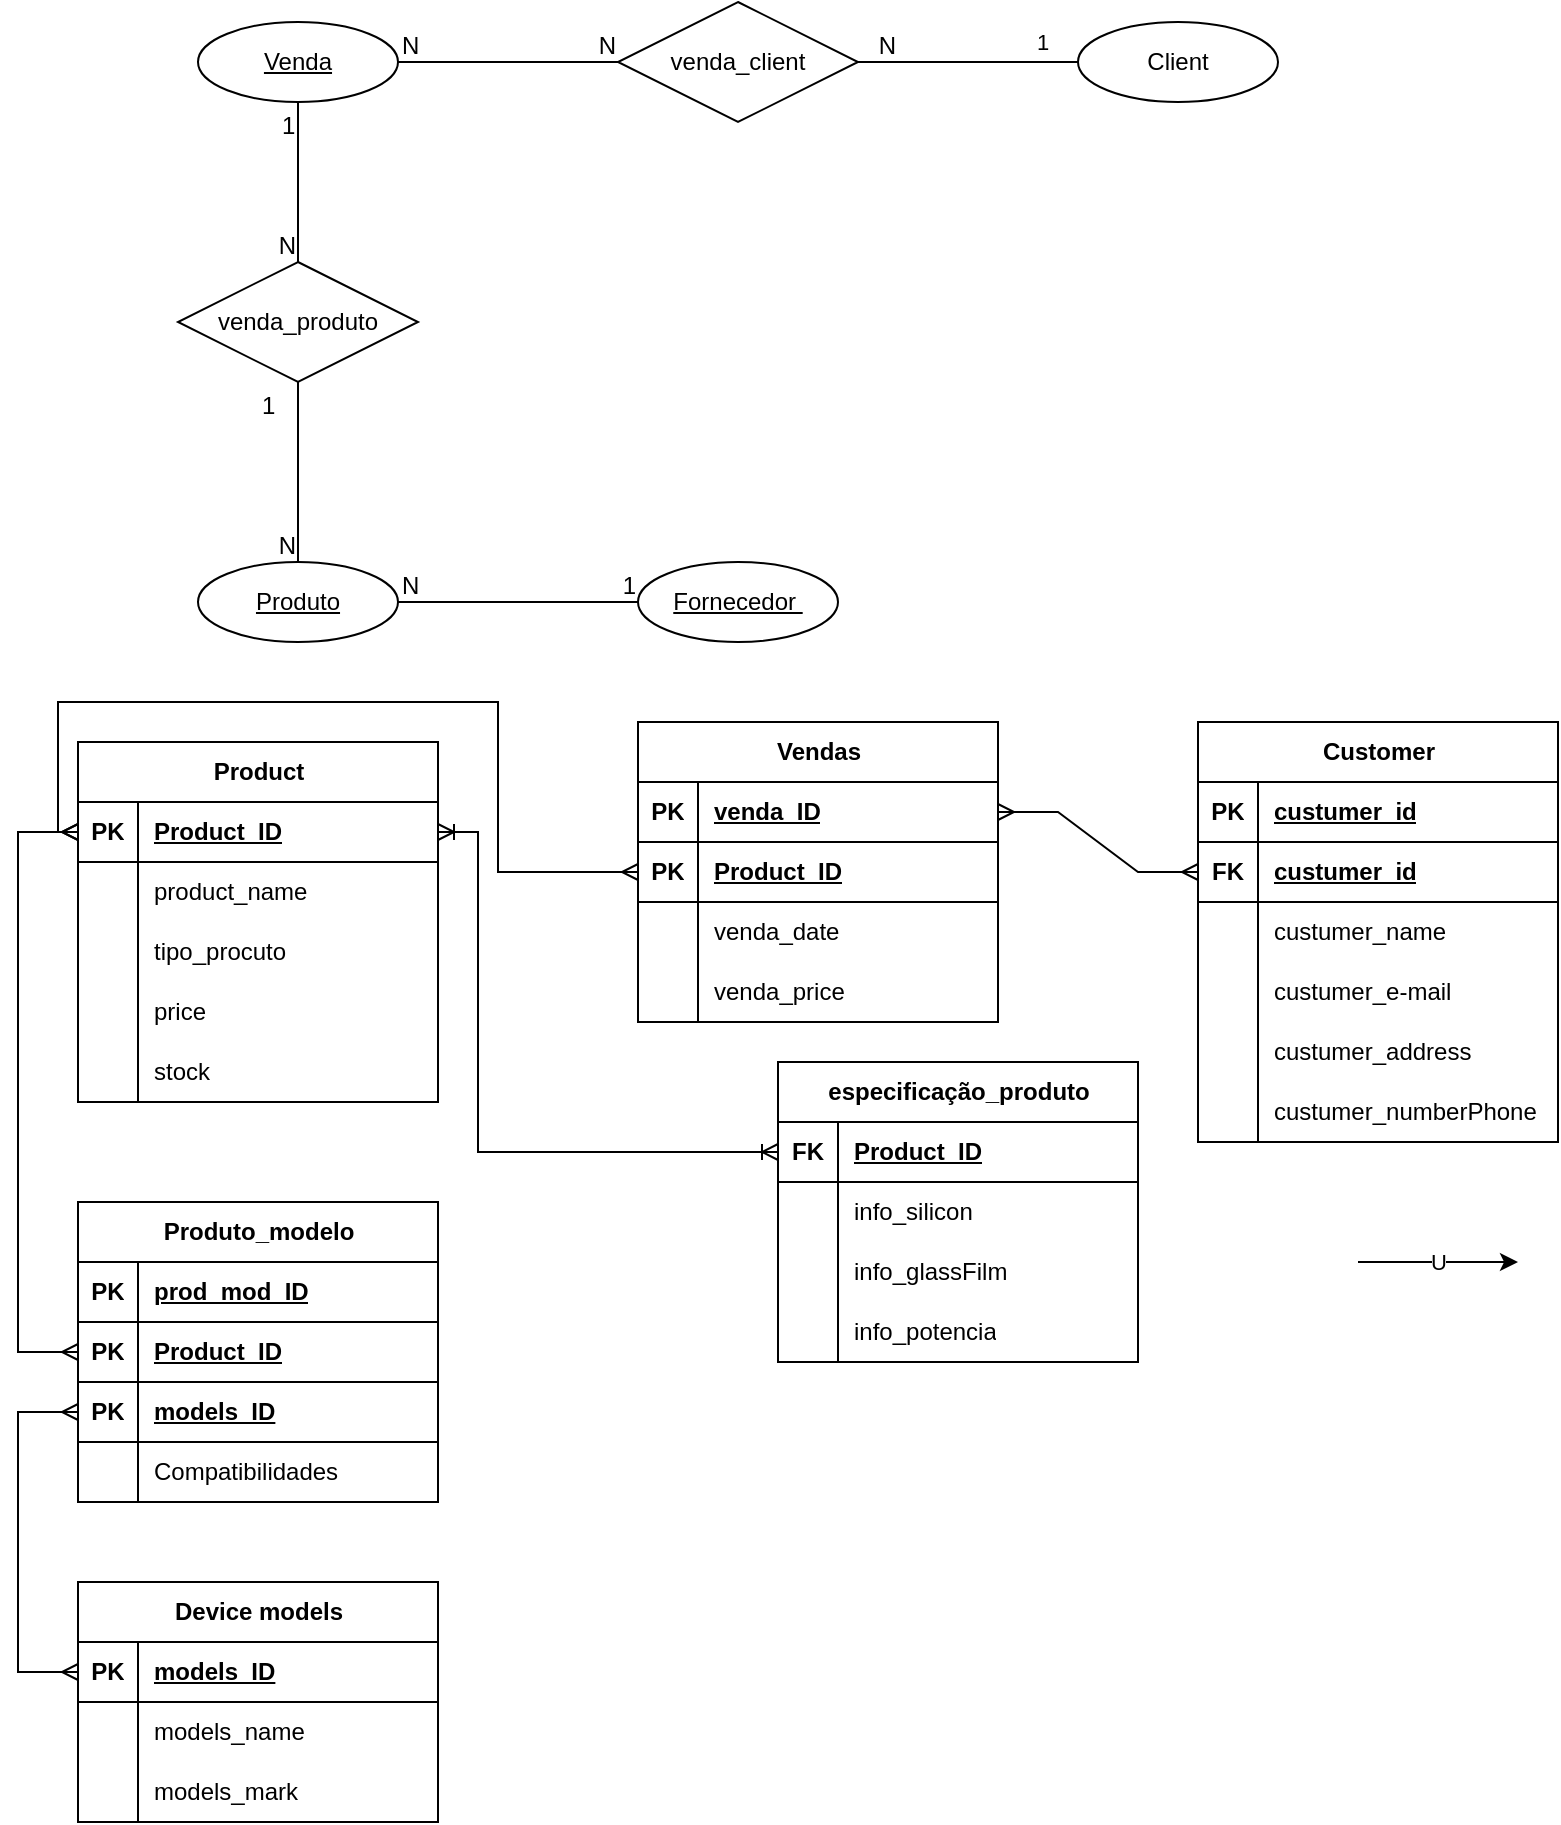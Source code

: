 <mxfile version="24.7.17">
  <diagram name="Página-1" id="78fLcFGIQSKFloARsO9x">
    <mxGraphModel dx="1518" dy="614" grid="1" gridSize="10" guides="1" tooltips="1" connect="1" arrows="1" fold="1" page="1" pageScale="1" pageWidth="827" pageHeight="1169" math="0" shadow="0">
      <root>
        <mxCell id="0" />
        <mxCell id="1" parent="0" />
        <mxCell id="9ienidLR3AUaO64FZCfh-197" value="Produto_modelo" style="shape=table;startSize=30;container=1;collapsible=1;childLayout=tableLayout;fixedRows=1;rowLines=0;fontStyle=1;align=center;resizeLast=1;html=1;" vertex="1" parent="1">
          <mxGeometry x="50" y="650" width="180" height="150" as="geometry" />
        </mxCell>
        <mxCell id="9ienidLR3AUaO64FZCfh-215" value="" style="shape=tableRow;horizontal=0;startSize=0;swimlaneHead=0;swimlaneBody=0;fillColor=none;collapsible=0;dropTarget=0;points=[[0,0.5],[1,0.5]];portConstraint=eastwest;top=0;left=0;right=0;bottom=1;" vertex="1" parent="9ienidLR3AUaO64FZCfh-197">
          <mxGeometry y="30" width="180" height="30" as="geometry" />
        </mxCell>
        <mxCell id="9ienidLR3AUaO64FZCfh-216" value="PK" style="shape=partialRectangle;connectable=0;fillColor=none;top=0;left=0;bottom=0;right=0;fontStyle=1;overflow=hidden;whiteSpace=wrap;html=1;" vertex="1" parent="9ienidLR3AUaO64FZCfh-215">
          <mxGeometry width="30" height="30" as="geometry">
            <mxRectangle width="30" height="30" as="alternateBounds" />
          </mxGeometry>
        </mxCell>
        <mxCell id="9ienidLR3AUaO64FZCfh-217" value="prod_mod_ID" style="shape=partialRectangle;connectable=0;fillColor=none;top=0;left=0;bottom=0;right=0;align=left;spacingLeft=6;fontStyle=5;overflow=hidden;whiteSpace=wrap;html=1;" vertex="1" parent="9ienidLR3AUaO64FZCfh-215">
          <mxGeometry x="30" width="150" height="30" as="geometry">
            <mxRectangle width="150" height="30" as="alternateBounds" />
          </mxGeometry>
        </mxCell>
        <mxCell id="9ienidLR3AUaO64FZCfh-210" value="" style="shape=tableRow;horizontal=0;startSize=0;swimlaneHead=0;swimlaneBody=0;fillColor=none;collapsible=0;dropTarget=0;points=[[0,0.5],[1,0.5]];portConstraint=eastwest;top=0;left=0;right=0;bottom=1;" vertex="1" parent="9ienidLR3AUaO64FZCfh-197">
          <mxGeometry y="60" width="180" height="30" as="geometry" />
        </mxCell>
        <mxCell id="9ienidLR3AUaO64FZCfh-211" value="PK" style="shape=partialRectangle;connectable=0;fillColor=none;top=0;left=0;bottom=0;right=0;fontStyle=1;overflow=hidden;whiteSpace=wrap;html=1;" vertex="1" parent="9ienidLR3AUaO64FZCfh-210">
          <mxGeometry width="30" height="30" as="geometry">
            <mxRectangle width="30" height="30" as="alternateBounds" />
          </mxGeometry>
        </mxCell>
        <mxCell id="9ienidLR3AUaO64FZCfh-212" value="Product_ID" style="shape=partialRectangle;connectable=0;fillColor=none;top=0;left=0;bottom=0;right=0;align=left;spacingLeft=6;fontStyle=5;overflow=hidden;whiteSpace=wrap;html=1;" vertex="1" parent="9ienidLR3AUaO64FZCfh-210">
          <mxGeometry x="30" width="150" height="30" as="geometry">
            <mxRectangle width="150" height="30" as="alternateBounds" />
          </mxGeometry>
        </mxCell>
        <mxCell id="9ienidLR3AUaO64FZCfh-198" value="" style="shape=tableRow;horizontal=0;startSize=0;swimlaneHead=0;swimlaneBody=0;fillColor=none;collapsible=0;dropTarget=0;points=[[0,0.5],[1,0.5]];portConstraint=eastwest;top=0;left=0;right=0;bottom=1;" vertex="1" parent="9ienidLR3AUaO64FZCfh-197">
          <mxGeometry y="90" width="180" height="30" as="geometry" />
        </mxCell>
        <mxCell id="9ienidLR3AUaO64FZCfh-199" value="PK" style="shape=partialRectangle;connectable=0;fillColor=none;top=0;left=0;bottom=0;right=0;fontStyle=1;overflow=hidden;whiteSpace=wrap;html=1;" vertex="1" parent="9ienidLR3AUaO64FZCfh-198">
          <mxGeometry width="30" height="30" as="geometry">
            <mxRectangle width="30" height="30" as="alternateBounds" />
          </mxGeometry>
        </mxCell>
        <mxCell id="9ienidLR3AUaO64FZCfh-200" value="models_ID" style="shape=partialRectangle;connectable=0;fillColor=none;top=0;left=0;bottom=0;right=0;align=left;spacingLeft=6;fontStyle=5;overflow=hidden;whiteSpace=wrap;html=1;" vertex="1" parent="9ienidLR3AUaO64FZCfh-198">
          <mxGeometry x="30" width="150" height="30" as="geometry">
            <mxRectangle width="150" height="30" as="alternateBounds" />
          </mxGeometry>
        </mxCell>
        <mxCell id="9ienidLR3AUaO64FZCfh-201" value="" style="shape=tableRow;horizontal=0;startSize=0;swimlaneHead=0;swimlaneBody=0;fillColor=none;collapsible=0;dropTarget=0;points=[[0,0.5],[1,0.5]];portConstraint=eastwest;top=0;left=0;right=0;bottom=0;" vertex="1" parent="9ienidLR3AUaO64FZCfh-197">
          <mxGeometry y="120" width="180" height="30" as="geometry" />
        </mxCell>
        <mxCell id="9ienidLR3AUaO64FZCfh-202" value="" style="shape=partialRectangle;connectable=0;fillColor=none;top=0;left=0;bottom=0;right=0;editable=1;overflow=hidden;whiteSpace=wrap;html=1;" vertex="1" parent="9ienidLR3AUaO64FZCfh-201">
          <mxGeometry width="30" height="30" as="geometry">
            <mxRectangle width="30" height="30" as="alternateBounds" />
          </mxGeometry>
        </mxCell>
        <mxCell id="9ienidLR3AUaO64FZCfh-203" value="Compatibilidades&amp;nbsp;" style="shape=partialRectangle;connectable=0;fillColor=none;top=0;left=0;bottom=0;right=0;align=left;spacingLeft=6;overflow=hidden;whiteSpace=wrap;html=1;" vertex="1" parent="9ienidLR3AUaO64FZCfh-201">
          <mxGeometry x="30" width="150" height="30" as="geometry">
            <mxRectangle width="150" height="30" as="alternateBounds" />
          </mxGeometry>
        </mxCell>
        <mxCell id="9ienidLR3AUaO64FZCfh-1" value="Client" style="ellipse;whiteSpace=wrap;html=1;align=center;" vertex="1" parent="1">
          <mxGeometry x="550" y="60" width="100" height="40" as="geometry" />
        </mxCell>
        <mxCell id="9ienidLR3AUaO64FZCfh-2" value="Venda" style="ellipse;whiteSpace=wrap;html=1;align=center;fontStyle=4;" vertex="1" parent="1">
          <mxGeometry x="110" y="60" width="100" height="40" as="geometry" />
        </mxCell>
        <mxCell id="9ienidLR3AUaO64FZCfh-3" value="venda_client" style="shape=rhombus;perimeter=rhombusPerimeter;whiteSpace=wrap;html=1;align=center;" vertex="1" parent="1">
          <mxGeometry x="320" y="50" width="120" height="60" as="geometry" />
        </mxCell>
        <mxCell id="9ienidLR3AUaO64FZCfh-5" value="Produto" style="ellipse;whiteSpace=wrap;html=1;align=center;fontStyle=4;" vertex="1" parent="1">
          <mxGeometry x="110" y="330" width="100" height="40" as="geometry" />
        </mxCell>
        <mxCell id="9ienidLR3AUaO64FZCfh-6" value="venda_produto" style="shape=rhombus;perimeter=rhombusPerimeter;whiteSpace=wrap;html=1;align=center;" vertex="1" parent="1">
          <mxGeometry x="100" y="180" width="120" height="60" as="geometry" />
        </mxCell>
        <mxCell id="9ienidLR3AUaO64FZCfh-7" value="Fornecedor&amp;nbsp;" style="ellipse;whiteSpace=wrap;html=1;align=center;fontStyle=4;" vertex="1" parent="1">
          <mxGeometry x="330" y="330" width="100" height="40" as="geometry" />
        </mxCell>
        <mxCell id="9ienidLR3AUaO64FZCfh-17" value="1" style="endArrow=none;html=1;rounded=0;exitX=0;exitY=0.5;exitDx=0;exitDy=0;entryX=1;entryY=0.5;entryDx=0;entryDy=0;" edge="1" parent="1" source="9ienidLR3AUaO64FZCfh-1" target="9ienidLR3AUaO64FZCfh-3">
          <mxGeometry x="-0.667" y="-10" relative="1" as="geometry">
            <mxPoint x="390" y="130" as="sourcePoint" />
            <mxPoint x="550" y="130" as="targetPoint" />
            <Array as="points" />
            <mxPoint as="offset" />
          </mxGeometry>
        </mxCell>
        <mxCell id="9ienidLR3AUaO64FZCfh-18" value="N" style="resizable=0;html=1;whiteSpace=wrap;align=right;verticalAlign=bottom;" connectable="0" vertex="1" parent="9ienidLR3AUaO64FZCfh-17">
          <mxGeometry x="1" relative="1" as="geometry">
            <mxPoint x="20" as="offset" />
          </mxGeometry>
        </mxCell>
        <mxCell id="9ienidLR3AUaO64FZCfh-20" value="" style="endArrow=none;html=1;rounded=0;exitX=1;exitY=0.5;exitDx=0;exitDy=0;entryX=0;entryY=0.5;entryDx=0;entryDy=0;" edge="1" parent="1" source="9ienidLR3AUaO64FZCfh-2" target="9ienidLR3AUaO64FZCfh-3">
          <mxGeometry relative="1" as="geometry">
            <mxPoint x="210" y="140" as="sourcePoint" />
            <mxPoint x="370" y="140" as="targetPoint" />
          </mxGeometry>
        </mxCell>
        <mxCell id="9ienidLR3AUaO64FZCfh-21" value="N" style="resizable=0;html=1;whiteSpace=wrap;align=left;verticalAlign=bottom;" connectable="0" vertex="1" parent="9ienidLR3AUaO64FZCfh-20">
          <mxGeometry x="-1" relative="1" as="geometry" />
        </mxCell>
        <mxCell id="9ienidLR3AUaO64FZCfh-22" value="N" style="resizable=0;html=1;whiteSpace=wrap;align=right;verticalAlign=bottom;" connectable="0" vertex="1" parent="9ienidLR3AUaO64FZCfh-20">
          <mxGeometry x="1" relative="1" as="geometry" />
        </mxCell>
        <mxCell id="9ienidLR3AUaO64FZCfh-26" value="" style="endArrow=none;html=1;rounded=0;exitX=0.5;exitY=1;exitDx=0;exitDy=0;entryX=0.5;entryY=0;entryDx=0;entryDy=0;" edge="1" parent="1" source="9ienidLR3AUaO64FZCfh-2" target="9ienidLR3AUaO64FZCfh-6">
          <mxGeometry relative="1" as="geometry">
            <mxPoint x="250" y="220" as="sourcePoint" />
            <mxPoint x="410" y="220" as="targetPoint" />
          </mxGeometry>
        </mxCell>
        <mxCell id="9ienidLR3AUaO64FZCfh-27" value="1" style="resizable=0;html=1;whiteSpace=wrap;align=left;verticalAlign=bottom;" connectable="0" vertex="1" parent="9ienidLR3AUaO64FZCfh-26">
          <mxGeometry x="-1" relative="1" as="geometry">
            <mxPoint x="-10" y="20" as="offset" />
          </mxGeometry>
        </mxCell>
        <mxCell id="9ienidLR3AUaO64FZCfh-28" value="N" style="resizable=0;html=1;whiteSpace=wrap;align=right;verticalAlign=bottom;" connectable="0" vertex="1" parent="9ienidLR3AUaO64FZCfh-26">
          <mxGeometry x="1" relative="1" as="geometry" />
        </mxCell>
        <mxCell id="9ienidLR3AUaO64FZCfh-29" value="" style="endArrow=none;html=1;rounded=0;exitX=0.5;exitY=1;exitDx=0;exitDy=0;entryX=0.5;entryY=0;entryDx=0;entryDy=0;" edge="1" parent="1" source="9ienidLR3AUaO64FZCfh-6" target="9ienidLR3AUaO64FZCfh-5">
          <mxGeometry relative="1" as="geometry">
            <mxPoint x="250" y="220" as="sourcePoint" />
            <mxPoint x="410" y="220" as="targetPoint" />
          </mxGeometry>
        </mxCell>
        <mxCell id="9ienidLR3AUaO64FZCfh-30" value="1" style="resizable=0;html=1;whiteSpace=wrap;align=left;verticalAlign=bottom;" connectable="0" vertex="1" parent="9ienidLR3AUaO64FZCfh-29">
          <mxGeometry x="-1" relative="1" as="geometry">
            <mxPoint x="-20" y="20" as="offset" />
          </mxGeometry>
        </mxCell>
        <mxCell id="9ienidLR3AUaO64FZCfh-31" value="N" style="resizable=0;html=1;whiteSpace=wrap;align=right;verticalAlign=bottom;" connectable="0" vertex="1" parent="9ienidLR3AUaO64FZCfh-29">
          <mxGeometry x="1" relative="1" as="geometry" />
        </mxCell>
        <mxCell id="9ienidLR3AUaO64FZCfh-32" value="" style="endArrow=none;html=1;rounded=0;exitX=1;exitY=0.5;exitDx=0;exitDy=0;" edge="1" parent="1" source="9ienidLR3AUaO64FZCfh-5" target="9ienidLR3AUaO64FZCfh-7">
          <mxGeometry relative="1" as="geometry">
            <mxPoint x="430" y="250" as="sourcePoint" />
            <mxPoint x="590" y="250" as="targetPoint" />
          </mxGeometry>
        </mxCell>
        <mxCell id="9ienidLR3AUaO64FZCfh-33" value="N" style="resizable=0;html=1;whiteSpace=wrap;align=left;verticalAlign=bottom;" connectable="0" vertex="1" parent="9ienidLR3AUaO64FZCfh-32">
          <mxGeometry x="-1" relative="1" as="geometry" />
        </mxCell>
        <mxCell id="9ienidLR3AUaO64FZCfh-34" value="1" style="resizable=0;html=1;whiteSpace=wrap;align=right;verticalAlign=bottom;" connectable="0" vertex="1" parent="9ienidLR3AUaO64FZCfh-32">
          <mxGeometry x="1" relative="1" as="geometry" />
        </mxCell>
        <mxCell id="9ienidLR3AUaO64FZCfh-35" value="Customer" style="shape=table;startSize=30;container=1;collapsible=1;childLayout=tableLayout;fixedRows=1;rowLines=0;fontStyle=1;align=center;resizeLast=1;html=1;" vertex="1" parent="1">
          <mxGeometry x="610" y="410" width="180" height="210" as="geometry" />
        </mxCell>
        <mxCell id="9ienidLR3AUaO64FZCfh-105" value="" style="shape=tableRow;horizontal=0;startSize=0;swimlaneHead=0;swimlaneBody=0;fillColor=none;collapsible=0;dropTarget=0;points=[[0,0.5],[1,0.5]];portConstraint=eastwest;top=0;left=0;right=0;bottom=1;" vertex="1" parent="9ienidLR3AUaO64FZCfh-35">
          <mxGeometry y="30" width="180" height="30" as="geometry" />
        </mxCell>
        <mxCell id="9ienidLR3AUaO64FZCfh-106" value="PK" style="shape=partialRectangle;connectable=0;fillColor=none;top=0;left=0;bottom=0;right=0;fontStyle=1;overflow=hidden;whiteSpace=wrap;html=1;" vertex="1" parent="9ienidLR3AUaO64FZCfh-105">
          <mxGeometry width="30" height="30" as="geometry">
            <mxRectangle width="30" height="30" as="alternateBounds" />
          </mxGeometry>
        </mxCell>
        <mxCell id="9ienidLR3AUaO64FZCfh-107" value="custumer_id" style="shape=partialRectangle;connectable=0;fillColor=none;top=0;left=0;bottom=0;right=0;align=left;spacingLeft=6;fontStyle=5;overflow=hidden;whiteSpace=wrap;html=1;" vertex="1" parent="9ienidLR3AUaO64FZCfh-105">
          <mxGeometry x="30" width="150" height="30" as="geometry">
            <mxRectangle width="150" height="30" as="alternateBounds" />
          </mxGeometry>
        </mxCell>
        <mxCell id="9ienidLR3AUaO64FZCfh-36" value="" style="shape=tableRow;horizontal=0;startSize=0;swimlaneHead=0;swimlaneBody=0;fillColor=none;collapsible=0;dropTarget=0;points=[[0,0.5],[1,0.5]];portConstraint=eastwest;top=0;left=0;right=0;bottom=1;" vertex="1" parent="9ienidLR3AUaO64FZCfh-35">
          <mxGeometry y="60" width="180" height="30" as="geometry" />
        </mxCell>
        <mxCell id="9ienidLR3AUaO64FZCfh-37" value="FK" style="shape=partialRectangle;connectable=0;fillColor=none;top=0;left=0;bottom=0;right=0;fontStyle=1;overflow=hidden;whiteSpace=wrap;html=1;" vertex="1" parent="9ienidLR3AUaO64FZCfh-36">
          <mxGeometry width="30" height="30" as="geometry">
            <mxRectangle width="30" height="30" as="alternateBounds" />
          </mxGeometry>
        </mxCell>
        <mxCell id="9ienidLR3AUaO64FZCfh-38" value="custumer_id" style="shape=partialRectangle;connectable=0;fillColor=none;top=0;left=0;bottom=0;right=0;align=left;spacingLeft=6;fontStyle=5;overflow=hidden;whiteSpace=wrap;html=1;" vertex="1" parent="9ienidLR3AUaO64FZCfh-36">
          <mxGeometry x="30" width="150" height="30" as="geometry">
            <mxRectangle width="150" height="30" as="alternateBounds" />
          </mxGeometry>
        </mxCell>
        <mxCell id="9ienidLR3AUaO64FZCfh-39" value="" style="shape=tableRow;horizontal=0;startSize=0;swimlaneHead=0;swimlaneBody=0;fillColor=none;collapsible=0;dropTarget=0;points=[[0,0.5],[1,0.5]];portConstraint=eastwest;top=0;left=0;right=0;bottom=0;" vertex="1" parent="9ienidLR3AUaO64FZCfh-35">
          <mxGeometry y="90" width="180" height="30" as="geometry" />
        </mxCell>
        <mxCell id="9ienidLR3AUaO64FZCfh-40" value="" style="shape=partialRectangle;connectable=0;fillColor=none;top=0;left=0;bottom=0;right=0;editable=1;overflow=hidden;whiteSpace=wrap;html=1;" vertex="1" parent="9ienidLR3AUaO64FZCfh-39">
          <mxGeometry width="30" height="30" as="geometry">
            <mxRectangle width="30" height="30" as="alternateBounds" />
          </mxGeometry>
        </mxCell>
        <mxCell id="9ienidLR3AUaO64FZCfh-41" value="custumer_name" style="shape=partialRectangle;connectable=0;fillColor=none;top=0;left=0;bottom=0;right=0;align=left;spacingLeft=6;overflow=hidden;whiteSpace=wrap;html=1;" vertex="1" parent="9ienidLR3AUaO64FZCfh-39">
          <mxGeometry x="30" width="150" height="30" as="geometry">
            <mxRectangle width="150" height="30" as="alternateBounds" />
          </mxGeometry>
        </mxCell>
        <mxCell id="9ienidLR3AUaO64FZCfh-42" value="" style="shape=tableRow;horizontal=0;startSize=0;swimlaneHead=0;swimlaneBody=0;fillColor=none;collapsible=0;dropTarget=0;points=[[0,0.5],[1,0.5]];portConstraint=eastwest;top=0;left=0;right=0;bottom=0;" vertex="1" parent="9ienidLR3AUaO64FZCfh-35">
          <mxGeometry y="120" width="180" height="30" as="geometry" />
        </mxCell>
        <mxCell id="9ienidLR3AUaO64FZCfh-43" value="" style="shape=partialRectangle;connectable=0;fillColor=none;top=0;left=0;bottom=0;right=0;editable=1;overflow=hidden;whiteSpace=wrap;html=1;" vertex="1" parent="9ienidLR3AUaO64FZCfh-42">
          <mxGeometry width="30" height="30" as="geometry">
            <mxRectangle width="30" height="30" as="alternateBounds" />
          </mxGeometry>
        </mxCell>
        <mxCell id="9ienidLR3AUaO64FZCfh-44" value="custumer_e-mail" style="shape=partialRectangle;connectable=0;fillColor=none;top=0;left=0;bottom=0;right=0;align=left;spacingLeft=6;overflow=hidden;whiteSpace=wrap;html=1;" vertex="1" parent="9ienidLR3AUaO64FZCfh-42">
          <mxGeometry x="30" width="150" height="30" as="geometry">
            <mxRectangle width="150" height="30" as="alternateBounds" />
          </mxGeometry>
        </mxCell>
        <mxCell id="9ienidLR3AUaO64FZCfh-45" value="" style="shape=tableRow;horizontal=0;startSize=0;swimlaneHead=0;swimlaneBody=0;fillColor=none;collapsible=0;dropTarget=0;points=[[0,0.5],[1,0.5]];portConstraint=eastwest;top=0;left=0;right=0;bottom=0;" vertex="1" parent="9ienidLR3AUaO64FZCfh-35">
          <mxGeometry y="150" width="180" height="30" as="geometry" />
        </mxCell>
        <mxCell id="9ienidLR3AUaO64FZCfh-46" value="" style="shape=partialRectangle;connectable=0;fillColor=none;top=0;left=0;bottom=0;right=0;editable=1;overflow=hidden;whiteSpace=wrap;html=1;" vertex="1" parent="9ienidLR3AUaO64FZCfh-45">
          <mxGeometry width="30" height="30" as="geometry">
            <mxRectangle width="30" height="30" as="alternateBounds" />
          </mxGeometry>
        </mxCell>
        <mxCell id="9ienidLR3AUaO64FZCfh-47" value="custumer_address" style="shape=partialRectangle;connectable=0;fillColor=none;top=0;left=0;bottom=0;right=0;align=left;spacingLeft=6;overflow=hidden;whiteSpace=wrap;html=1;" vertex="1" parent="9ienidLR3AUaO64FZCfh-45">
          <mxGeometry x="30" width="150" height="30" as="geometry">
            <mxRectangle width="150" height="30" as="alternateBounds" />
          </mxGeometry>
        </mxCell>
        <mxCell id="9ienidLR3AUaO64FZCfh-48" value="" style="shape=tableRow;horizontal=0;startSize=0;swimlaneHead=0;swimlaneBody=0;fillColor=none;collapsible=0;dropTarget=0;points=[[0,0.5],[1,0.5]];portConstraint=eastwest;top=0;left=0;right=0;bottom=0;" vertex="1" parent="9ienidLR3AUaO64FZCfh-35">
          <mxGeometry y="180" width="180" height="30" as="geometry" />
        </mxCell>
        <mxCell id="9ienidLR3AUaO64FZCfh-49" value="" style="shape=partialRectangle;connectable=0;fillColor=none;top=0;left=0;bottom=0;right=0;editable=1;overflow=hidden;whiteSpace=wrap;html=1;" vertex="1" parent="9ienidLR3AUaO64FZCfh-48">
          <mxGeometry width="30" height="30" as="geometry">
            <mxRectangle width="30" height="30" as="alternateBounds" />
          </mxGeometry>
        </mxCell>
        <mxCell id="9ienidLR3AUaO64FZCfh-50" value="custumer_numberPhone" style="shape=partialRectangle;connectable=0;fillColor=none;top=0;left=0;bottom=0;right=0;align=left;spacingLeft=6;overflow=hidden;whiteSpace=wrap;html=1;" vertex="1" parent="9ienidLR3AUaO64FZCfh-48">
          <mxGeometry x="30" width="150" height="30" as="geometry">
            <mxRectangle width="150" height="30" as="alternateBounds" />
          </mxGeometry>
        </mxCell>
        <mxCell id="9ienidLR3AUaO64FZCfh-74" value="Vendas" style="shape=table;startSize=30;container=1;collapsible=1;childLayout=tableLayout;fixedRows=1;rowLines=0;fontStyle=1;align=center;resizeLast=1;html=1;" vertex="1" parent="1">
          <mxGeometry x="330" y="410" width="180" height="150" as="geometry" />
        </mxCell>
        <mxCell id="9ienidLR3AUaO64FZCfh-87" value="" style="shape=tableRow;horizontal=0;startSize=0;swimlaneHead=0;swimlaneBody=0;fillColor=none;collapsible=0;dropTarget=0;points=[[0,0.5],[1,0.5]];portConstraint=eastwest;top=0;left=0;right=0;bottom=1;" vertex="1" parent="9ienidLR3AUaO64FZCfh-74">
          <mxGeometry y="30" width="180" height="30" as="geometry" />
        </mxCell>
        <mxCell id="9ienidLR3AUaO64FZCfh-88" value="PK" style="shape=partialRectangle;connectable=0;fillColor=none;top=0;left=0;bottom=0;right=0;fontStyle=1;overflow=hidden;whiteSpace=wrap;html=1;" vertex="1" parent="9ienidLR3AUaO64FZCfh-87">
          <mxGeometry width="30" height="30" as="geometry">
            <mxRectangle width="30" height="30" as="alternateBounds" />
          </mxGeometry>
        </mxCell>
        <mxCell id="9ienidLR3AUaO64FZCfh-89" value="venda_ID" style="shape=partialRectangle;connectable=0;fillColor=none;top=0;left=0;bottom=0;right=0;align=left;spacingLeft=6;fontStyle=5;overflow=hidden;whiteSpace=wrap;html=1;" vertex="1" parent="9ienidLR3AUaO64FZCfh-87">
          <mxGeometry x="30" width="150" height="30" as="geometry">
            <mxRectangle width="150" height="30" as="alternateBounds" />
          </mxGeometry>
        </mxCell>
        <mxCell id="9ienidLR3AUaO64FZCfh-75" value="" style="shape=tableRow;horizontal=0;startSize=0;swimlaneHead=0;swimlaneBody=0;fillColor=none;collapsible=0;dropTarget=0;points=[[0,0.5],[1,0.5]];portConstraint=eastwest;top=0;left=0;right=0;bottom=1;" vertex="1" parent="9ienidLR3AUaO64FZCfh-74">
          <mxGeometry y="60" width="180" height="30" as="geometry" />
        </mxCell>
        <mxCell id="9ienidLR3AUaO64FZCfh-76" value="PK" style="shape=partialRectangle;connectable=0;fillColor=none;top=0;left=0;bottom=0;right=0;fontStyle=1;overflow=hidden;whiteSpace=wrap;html=1;" vertex="1" parent="9ienidLR3AUaO64FZCfh-75">
          <mxGeometry width="30" height="30" as="geometry">
            <mxRectangle width="30" height="30" as="alternateBounds" />
          </mxGeometry>
        </mxCell>
        <mxCell id="9ienidLR3AUaO64FZCfh-77" value="Product_ID" style="shape=partialRectangle;connectable=0;fillColor=none;top=0;left=0;bottom=0;right=0;align=left;spacingLeft=6;fontStyle=5;overflow=hidden;whiteSpace=wrap;html=1;" vertex="1" parent="9ienidLR3AUaO64FZCfh-75">
          <mxGeometry x="30" width="150" height="30" as="geometry">
            <mxRectangle width="150" height="30" as="alternateBounds" />
          </mxGeometry>
        </mxCell>
        <mxCell id="9ienidLR3AUaO64FZCfh-81" value="" style="shape=tableRow;horizontal=0;startSize=0;swimlaneHead=0;swimlaneBody=0;fillColor=none;collapsible=0;dropTarget=0;points=[[0,0.5],[1,0.5]];portConstraint=eastwest;top=0;left=0;right=0;bottom=0;" vertex="1" parent="9ienidLR3AUaO64FZCfh-74">
          <mxGeometry y="90" width="180" height="30" as="geometry" />
        </mxCell>
        <mxCell id="9ienidLR3AUaO64FZCfh-82" value="" style="shape=partialRectangle;connectable=0;fillColor=none;top=0;left=0;bottom=0;right=0;editable=1;overflow=hidden;whiteSpace=wrap;html=1;" vertex="1" parent="9ienidLR3AUaO64FZCfh-81">
          <mxGeometry width="30" height="30" as="geometry">
            <mxRectangle width="30" height="30" as="alternateBounds" />
          </mxGeometry>
        </mxCell>
        <mxCell id="9ienidLR3AUaO64FZCfh-83" value="venda_date" style="shape=partialRectangle;connectable=0;fillColor=none;top=0;left=0;bottom=0;right=0;align=left;spacingLeft=6;overflow=hidden;whiteSpace=wrap;html=1;" vertex="1" parent="9ienidLR3AUaO64FZCfh-81">
          <mxGeometry x="30" width="150" height="30" as="geometry">
            <mxRectangle width="150" height="30" as="alternateBounds" />
          </mxGeometry>
        </mxCell>
        <mxCell id="9ienidLR3AUaO64FZCfh-84" value="" style="shape=tableRow;horizontal=0;startSize=0;swimlaneHead=0;swimlaneBody=0;fillColor=none;collapsible=0;dropTarget=0;points=[[0,0.5],[1,0.5]];portConstraint=eastwest;top=0;left=0;right=0;bottom=0;" vertex="1" parent="9ienidLR3AUaO64FZCfh-74">
          <mxGeometry y="120" width="180" height="30" as="geometry" />
        </mxCell>
        <mxCell id="9ienidLR3AUaO64FZCfh-85" value="" style="shape=partialRectangle;connectable=0;fillColor=none;top=0;left=0;bottom=0;right=0;editable=1;overflow=hidden;whiteSpace=wrap;html=1;" vertex="1" parent="9ienidLR3AUaO64FZCfh-84">
          <mxGeometry width="30" height="30" as="geometry">
            <mxRectangle width="30" height="30" as="alternateBounds" />
          </mxGeometry>
        </mxCell>
        <mxCell id="9ienidLR3AUaO64FZCfh-86" value="venda_price" style="shape=partialRectangle;connectable=0;fillColor=none;top=0;left=0;bottom=0;right=0;align=left;spacingLeft=6;overflow=hidden;whiteSpace=wrap;html=1;" vertex="1" parent="9ienidLR3AUaO64FZCfh-84">
          <mxGeometry x="30" width="150" height="30" as="geometry">
            <mxRectangle width="150" height="30" as="alternateBounds" />
          </mxGeometry>
        </mxCell>
        <mxCell id="9ienidLR3AUaO64FZCfh-124" value="" style="edgeStyle=entityRelationEdgeStyle;fontSize=12;html=1;endArrow=ERmany;startArrow=ERmany;rounded=0;exitX=1;exitY=0.5;exitDx=0;exitDy=0;entryX=0;entryY=0.5;entryDx=0;entryDy=0;" edge="1" parent="1" source="9ienidLR3AUaO64FZCfh-87" target="9ienidLR3AUaO64FZCfh-36">
          <mxGeometry width="100" height="100" relative="1" as="geometry">
            <mxPoint x="360" y="430" as="sourcePoint" />
            <mxPoint x="370" y="505" as="targetPoint" />
          </mxGeometry>
        </mxCell>
        <mxCell id="9ienidLR3AUaO64FZCfh-139" value="" style="edgeStyle=orthogonalEdgeStyle;fontSize=12;html=1;endArrow=ERmany;startArrow=ERmany;rounded=0;exitX=0;exitY=0.5;exitDx=0;exitDy=0;entryX=0;entryY=0.5;entryDx=0;entryDy=0;" edge="1" parent="1" source="9ienidLR3AUaO64FZCfh-185" target="9ienidLR3AUaO64FZCfh-75">
          <mxGeometry width="100" height="100" relative="1" as="geometry">
            <mxPoint x="30.0" y="705.0" as="sourcePoint" />
            <mxPoint x="240" y="460" as="targetPoint" />
            <Array as="points">
              <mxPoint x="40" y="465" />
              <mxPoint x="40" y="400" />
              <mxPoint x="260" y="400" />
              <mxPoint x="260" y="485" />
            </Array>
          </mxGeometry>
        </mxCell>
        <mxCell id="9ienidLR3AUaO64FZCfh-146" value="Product" style="shape=table;startSize=30;container=1;collapsible=1;childLayout=tableLayout;fixedRows=1;rowLines=0;fontStyle=1;align=center;resizeLast=1;html=1;" vertex="1" parent="1">
          <mxGeometry x="50" y="420" width="180" height="180" as="geometry" />
        </mxCell>
        <mxCell id="9ienidLR3AUaO64FZCfh-185" value="" style="shape=tableRow;horizontal=0;startSize=0;swimlaneHead=0;swimlaneBody=0;fillColor=none;collapsible=0;dropTarget=0;points=[[0,0.5],[1,0.5]];portConstraint=eastwest;top=0;left=0;right=0;bottom=1;" vertex="1" parent="9ienidLR3AUaO64FZCfh-146">
          <mxGeometry y="30" width="180" height="30" as="geometry" />
        </mxCell>
        <mxCell id="9ienidLR3AUaO64FZCfh-186" value="PK" style="shape=partialRectangle;connectable=0;fillColor=none;top=0;left=0;bottom=0;right=0;fontStyle=1;overflow=hidden;whiteSpace=wrap;html=1;" vertex="1" parent="9ienidLR3AUaO64FZCfh-185">
          <mxGeometry width="30" height="30" as="geometry">
            <mxRectangle width="30" height="30" as="alternateBounds" />
          </mxGeometry>
        </mxCell>
        <mxCell id="9ienidLR3AUaO64FZCfh-187" value="Product_ID" style="shape=partialRectangle;connectable=0;fillColor=none;top=0;left=0;bottom=0;right=0;align=left;spacingLeft=6;fontStyle=5;overflow=hidden;whiteSpace=wrap;html=1;" vertex="1" parent="9ienidLR3AUaO64FZCfh-185">
          <mxGeometry x="30" width="150" height="30" as="geometry">
            <mxRectangle width="150" height="30" as="alternateBounds" />
          </mxGeometry>
        </mxCell>
        <mxCell id="9ienidLR3AUaO64FZCfh-150" value="" style="shape=tableRow;horizontal=0;startSize=0;swimlaneHead=0;swimlaneBody=0;fillColor=none;collapsible=0;dropTarget=0;points=[[0,0.5],[1,0.5]];portConstraint=eastwest;top=0;left=0;right=0;bottom=0;" vertex="1" parent="9ienidLR3AUaO64FZCfh-146">
          <mxGeometry y="60" width="180" height="30" as="geometry" />
        </mxCell>
        <mxCell id="9ienidLR3AUaO64FZCfh-151" value="" style="shape=partialRectangle;connectable=0;fillColor=none;top=0;left=0;bottom=0;right=0;editable=1;overflow=hidden;whiteSpace=wrap;html=1;" vertex="1" parent="9ienidLR3AUaO64FZCfh-150">
          <mxGeometry width="30" height="30" as="geometry">
            <mxRectangle width="30" height="30" as="alternateBounds" />
          </mxGeometry>
        </mxCell>
        <mxCell id="9ienidLR3AUaO64FZCfh-152" value="product_name" style="shape=partialRectangle;connectable=0;fillColor=none;top=0;left=0;bottom=0;right=0;align=left;spacingLeft=6;overflow=hidden;whiteSpace=wrap;html=1;" vertex="1" parent="9ienidLR3AUaO64FZCfh-150">
          <mxGeometry x="30" width="150" height="30" as="geometry">
            <mxRectangle width="150" height="30" as="alternateBounds" />
          </mxGeometry>
        </mxCell>
        <mxCell id="9ienidLR3AUaO64FZCfh-153" value="" style="shape=tableRow;horizontal=0;startSize=0;swimlaneHead=0;swimlaneBody=0;fillColor=none;collapsible=0;dropTarget=0;points=[[0,0.5],[1,0.5]];portConstraint=eastwest;top=0;left=0;right=0;bottom=0;" vertex="1" parent="9ienidLR3AUaO64FZCfh-146">
          <mxGeometry y="90" width="180" height="30" as="geometry" />
        </mxCell>
        <mxCell id="9ienidLR3AUaO64FZCfh-154" value="" style="shape=partialRectangle;connectable=0;fillColor=none;top=0;left=0;bottom=0;right=0;editable=1;overflow=hidden;whiteSpace=wrap;html=1;" vertex="1" parent="9ienidLR3AUaO64FZCfh-153">
          <mxGeometry width="30" height="30" as="geometry">
            <mxRectangle width="30" height="30" as="alternateBounds" />
          </mxGeometry>
        </mxCell>
        <mxCell id="9ienidLR3AUaO64FZCfh-155" value="tipo_procuto" style="shape=partialRectangle;connectable=0;fillColor=none;top=0;left=0;bottom=0;right=0;align=left;spacingLeft=6;overflow=hidden;whiteSpace=wrap;html=1;" vertex="1" parent="9ienidLR3AUaO64FZCfh-153">
          <mxGeometry x="30" width="150" height="30" as="geometry">
            <mxRectangle width="150" height="30" as="alternateBounds" />
          </mxGeometry>
        </mxCell>
        <mxCell id="9ienidLR3AUaO64FZCfh-156" value="" style="shape=tableRow;horizontal=0;startSize=0;swimlaneHead=0;swimlaneBody=0;fillColor=none;collapsible=0;dropTarget=0;points=[[0,0.5],[1,0.5]];portConstraint=eastwest;top=0;left=0;right=0;bottom=0;" vertex="1" parent="9ienidLR3AUaO64FZCfh-146">
          <mxGeometry y="120" width="180" height="30" as="geometry" />
        </mxCell>
        <mxCell id="9ienidLR3AUaO64FZCfh-157" value="" style="shape=partialRectangle;connectable=0;fillColor=none;top=0;left=0;bottom=0;right=0;editable=1;overflow=hidden;whiteSpace=wrap;html=1;" vertex="1" parent="9ienidLR3AUaO64FZCfh-156">
          <mxGeometry width="30" height="30" as="geometry">
            <mxRectangle width="30" height="30" as="alternateBounds" />
          </mxGeometry>
        </mxCell>
        <mxCell id="9ienidLR3AUaO64FZCfh-158" value="price" style="shape=partialRectangle;connectable=0;fillColor=none;top=0;left=0;bottom=0;right=0;align=left;spacingLeft=6;overflow=hidden;whiteSpace=wrap;html=1;" vertex="1" parent="9ienidLR3AUaO64FZCfh-156">
          <mxGeometry x="30" width="150" height="30" as="geometry">
            <mxRectangle width="150" height="30" as="alternateBounds" />
          </mxGeometry>
        </mxCell>
        <mxCell id="9ienidLR3AUaO64FZCfh-190" value="" style="shape=tableRow;horizontal=0;startSize=0;swimlaneHead=0;swimlaneBody=0;fillColor=none;collapsible=0;dropTarget=0;points=[[0,0.5],[1,0.5]];portConstraint=eastwest;top=0;left=0;right=0;bottom=0;" vertex="1" parent="9ienidLR3AUaO64FZCfh-146">
          <mxGeometry y="150" width="180" height="30" as="geometry" />
        </mxCell>
        <mxCell id="9ienidLR3AUaO64FZCfh-191" value="" style="shape=partialRectangle;connectable=0;fillColor=none;top=0;left=0;bottom=0;right=0;editable=1;overflow=hidden;whiteSpace=wrap;html=1;" vertex="1" parent="9ienidLR3AUaO64FZCfh-190">
          <mxGeometry width="30" height="30" as="geometry">
            <mxRectangle width="30" height="30" as="alternateBounds" />
          </mxGeometry>
        </mxCell>
        <mxCell id="9ienidLR3AUaO64FZCfh-192" value="stock" style="shape=partialRectangle;connectable=0;fillColor=none;top=0;left=0;bottom=0;right=0;align=left;spacingLeft=6;overflow=hidden;whiteSpace=wrap;html=1;" vertex="1" parent="9ienidLR3AUaO64FZCfh-190">
          <mxGeometry x="30" width="150" height="30" as="geometry">
            <mxRectangle width="150" height="30" as="alternateBounds" />
          </mxGeometry>
        </mxCell>
        <mxCell id="9ienidLR3AUaO64FZCfh-159" value="Device models" style="shape=table;startSize=30;container=1;collapsible=1;childLayout=tableLayout;fixedRows=1;rowLines=0;fontStyle=1;align=center;resizeLast=1;html=1;" vertex="1" parent="1">
          <mxGeometry x="50" y="840" width="180" height="120" as="geometry" />
        </mxCell>
        <mxCell id="9ienidLR3AUaO64FZCfh-194" value="" style="shape=tableRow;horizontal=0;startSize=0;swimlaneHead=0;swimlaneBody=0;fillColor=none;collapsible=0;dropTarget=0;points=[[0,0.5],[1,0.5]];portConstraint=eastwest;top=0;left=0;right=0;bottom=1;" vertex="1" parent="9ienidLR3AUaO64FZCfh-159">
          <mxGeometry y="30" width="180" height="30" as="geometry" />
        </mxCell>
        <mxCell id="9ienidLR3AUaO64FZCfh-195" value="PK" style="shape=partialRectangle;connectable=0;fillColor=none;top=0;left=0;bottom=0;right=0;fontStyle=1;overflow=hidden;whiteSpace=wrap;html=1;" vertex="1" parent="9ienidLR3AUaO64FZCfh-194">
          <mxGeometry width="30" height="30" as="geometry">
            <mxRectangle width="30" height="30" as="alternateBounds" />
          </mxGeometry>
        </mxCell>
        <mxCell id="9ienidLR3AUaO64FZCfh-196" value="models_ID" style="shape=partialRectangle;connectable=0;fillColor=none;top=0;left=0;bottom=0;right=0;align=left;spacingLeft=6;fontStyle=5;overflow=hidden;whiteSpace=wrap;html=1;" vertex="1" parent="9ienidLR3AUaO64FZCfh-194">
          <mxGeometry x="30" width="150" height="30" as="geometry">
            <mxRectangle width="150" height="30" as="alternateBounds" />
          </mxGeometry>
        </mxCell>
        <mxCell id="9ienidLR3AUaO64FZCfh-163" value="" style="shape=tableRow;horizontal=0;startSize=0;swimlaneHead=0;swimlaneBody=0;fillColor=none;collapsible=0;dropTarget=0;points=[[0,0.5],[1,0.5]];portConstraint=eastwest;top=0;left=0;right=0;bottom=0;" vertex="1" parent="9ienidLR3AUaO64FZCfh-159">
          <mxGeometry y="60" width="180" height="30" as="geometry" />
        </mxCell>
        <mxCell id="9ienidLR3AUaO64FZCfh-164" value="" style="shape=partialRectangle;connectable=0;fillColor=none;top=0;left=0;bottom=0;right=0;editable=1;overflow=hidden;whiteSpace=wrap;html=1;" vertex="1" parent="9ienidLR3AUaO64FZCfh-163">
          <mxGeometry width="30" height="30" as="geometry">
            <mxRectangle width="30" height="30" as="alternateBounds" />
          </mxGeometry>
        </mxCell>
        <mxCell id="9ienidLR3AUaO64FZCfh-165" value="models_name" style="shape=partialRectangle;connectable=0;fillColor=none;top=0;left=0;bottom=0;right=0;align=left;spacingLeft=6;overflow=hidden;whiteSpace=wrap;html=1;" vertex="1" parent="9ienidLR3AUaO64FZCfh-163">
          <mxGeometry x="30" width="150" height="30" as="geometry">
            <mxRectangle width="150" height="30" as="alternateBounds" />
          </mxGeometry>
        </mxCell>
        <mxCell id="9ienidLR3AUaO64FZCfh-166" value="" style="shape=tableRow;horizontal=0;startSize=0;swimlaneHead=0;swimlaneBody=0;fillColor=none;collapsible=0;dropTarget=0;points=[[0,0.5],[1,0.5]];portConstraint=eastwest;top=0;left=0;right=0;bottom=0;" vertex="1" parent="9ienidLR3AUaO64FZCfh-159">
          <mxGeometry y="90" width="180" height="30" as="geometry" />
        </mxCell>
        <mxCell id="9ienidLR3AUaO64FZCfh-167" value="" style="shape=partialRectangle;connectable=0;fillColor=none;top=0;left=0;bottom=0;right=0;editable=1;overflow=hidden;whiteSpace=wrap;html=1;" vertex="1" parent="9ienidLR3AUaO64FZCfh-166">
          <mxGeometry width="30" height="30" as="geometry">
            <mxRectangle width="30" height="30" as="alternateBounds" />
          </mxGeometry>
        </mxCell>
        <mxCell id="9ienidLR3AUaO64FZCfh-168" value="models_mark" style="shape=partialRectangle;connectable=0;fillColor=none;top=0;left=0;bottom=0;right=0;align=left;spacingLeft=6;overflow=hidden;whiteSpace=wrap;html=1;" vertex="1" parent="9ienidLR3AUaO64FZCfh-166">
          <mxGeometry x="30" width="150" height="30" as="geometry">
            <mxRectangle width="150" height="30" as="alternateBounds" />
          </mxGeometry>
        </mxCell>
        <mxCell id="9ienidLR3AUaO64FZCfh-172" value="especificação_produto" style="shape=table;startSize=30;container=1;collapsible=1;childLayout=tableLayout;fixedRows=1;rowLines=0;fontStyle=1;align=center;resizeLast=1;html=1;" vertex="1" parent="1">
          <mxGeometry x="400" y="580" width="180" height="150" as="geometry" />
        </mxCell>
        <mxCell id="9ienidLR3AUaO64FZCfh-173" value="" style="shape=tableRow;horizontal=0;startSize=0;swimlaneHead=0;swimlaneBody=0;fillColor=none;collapsible=0;dropTarget=0;points=[[0,0.5],[1,0.5]];portConstraint=eastwest;top=0;left=0;right=0;bottom=1;" vertex="1" parent="9ienidLR3AUaO64FZCfh-172">
          <mxGeometry y="30" width="180" height="30" as="geometry" />
        </mxCell>
        <mxCell id="9ienidLR3AUaO64FZCfh-174" value="FK" style="shape=partialRectangle;connectable=0;fillColor=none;top=0;left=0;bottom=0;right=0;fontStyle=1;overflow=hidden;whiteSpace=wrap;html=1;" vertex="1" parent="9ienidLR3AUaO64FZCfh-173">
          <mxGeometry width="30" height="30" as="geometry">
            <mxRectangle width="30" height="30" as="alternateBounds" />
          </mxGeometry>
        </mxCell>
        <mxCell id="9ienidLR3AUaO64FZCfh-175" value="Product_ID" style="shape=partialRectangle;connectable=0;fillColor=none;top=0;left=0;bottom=0;right=0;align=left;spacingLeft=6;fontStyle=5;overflow=hidden;whiteSpace=wrap;html=1;" vertex="1" parent="9ienidLR3AUaO64FZCfh-173">
          <mxGeometry x="30" width="150" height="30" as="geometry">
            <mxRectangle width="150" height="30" as="alternateBounds" />
          </mxGeometry>
        </mxCell>
        <mxCell id="9ienidLR3AUaO64FZCfh-176" value="" style="shape=tableRow;horizontal=0;startSize=0;swimlaneHead=0;swimlaneBody=0;fillColor=none;collapsible=0;dropTarget=0;points=[[0,0.5],[1,0.5]];portConstraint=eastwest;top=0;left=0;right=0;bottom=0;" vertex="1" parent="9ienidLR3AUaO64FZCfh-172">
          <mxGeometry y="60" width="180" height="30" as="geometry" />
        </mxCell>
        <mxCell id="9ienidLR3AUaO64FZCfh-177" value="" style="shape=partialRectangle;connectable=0;fillColor=none;top=0;left=0;bottom=0;right=0;editable=1;overflow=hidden;whiteSpace=wrap;html=1;" vertex="1" parent="9ienidLR3AUaO64FZCfh-176">
          <mxGeometry width="30" height="30" as="geometry">
            <mxRectangle width="30" height="30" as="alternateBounds" />
          </mxGeometry>
        </mxCell>
        <mxCell id="9ienidLR3AUaO64FZCfh-178" value="info_silicon" style="shape=partialRectangle;connectable=0;fillColor=none;top=0;left=0;bottom=0;right=0;align=left;spacingLeft=6;overflow=hidden;whiteSpace=wrap;html=1;" vertex="1" parent="9ienidLR3AUaO64FZCfh-176">
          <mxGeometry x="30" width="150" height="30" as="geometry">
            <mxRectangle width="150" height="30" as="alternateBounds" />
          </mxGeometry>
        </mxCell>
        <mxCell id="9ienidLR3AUaO64FZCfh-179" value="" style="shape=tableRow;horizontal=0;startSize=0;swimlaneHead=0;swimlaneBody=0;fillColor=none;collapsible=0;dropTarget=0;points=[[0,0.5],[1,0.5]];portConstraint=eastwest;top=0;left=0;right=0;bottom=0;" vertex="1" parent="9ienidLR3AUaO64FZCfh-172">
          <mxGeometry y="90" width="180" height="30" as="geometry" />
        </mxCell>
        <mxCell id="9ienidLR3AUaO64FZCfh-180" value="" style="shape=partialRectangle;connectable=0;fillColor=none;top=0;left=0;bottom=0;right=0;editable=1;overflow=hidden;whiteSpace=wrap;html=1;" vertex="1" parent="9ienidLR3AUaO64FZCfh-179">
          <mxGeometry width="30" height="30" as="geometry">
            <mxRectangle width="30" height="30" as="alternateBounds" />
          </mxGeometry>
        </mxCell>
        <mxCell id="9ienidLR3AUaO64FZCfh-181" value="info_glassFilm" style="shape=partialRectangle;connectable=0;fillColor=none;top=0;left=0;bottom=0;right=0;align=left;spacingLeft=6;overflow=hidden;whiteSpace=wrap;html=1;" vertex="1" parent="9ienidLR3AUaO64FZCfh-179">
          <mxGeometry x="30" width="150" height="30" as="geometry">
            <mxRectangle width="150" height="30" as="alternateBounds" />
          </mxGeometry>
        </mxCell>
        <mxCell id="9ienidLR3AUaO64FZCfh-182" value="" style="shape=tableRow;horizontal=0;startSize=0;swimlaneHead=0;swimlaneBody=0;fillColor=none;collapsible=0;dropTarget=0;points=[[0,0.5],[1,0.5]];portConstraint=eastwest;top=0;left=0;right=0;bottom=0;" vertex="1" parent="9ienidLR3AUaO64FZCfh-172">
          <mxGeometry y="120" width="180" height="30" as="geometry" />
        </mxCell>
        <mxCell id="9ienidLR3AUaO64FZCfh-183" value="" style="shape=partialRectangle;connectable=0;fillColor=none;top=0;left=0;bottom=0;right=0;editable=1;overflow=hidden;whiteSpace=wrap;html=1;" vertex="1" parent="9ienidLR3AUaO64FZCfh-182">
          <mxGeometry width="30" height="30" as="geometry">
            <mxRectangle width="30" height="30" as="alternateBounds" />
          </mxGeometry>
        </mxCell>
        <mxCell id="9ienidLR3AUaO64FZCfh-184" value="info_potencia" style="shape=partialRectangle;connectable=0;fillColor=none;top=0;left=0;bottom=0;right=0;align=left;spacingLeft=6;overflow=hidden;whiteSpace=wrap;html=1;" vertex="1" parent="9ienidLR3AUaO64FZCfh-182">
          <mxGeometry x="30" width="150" height="30" as="geometry">
            <mxRectangle width="150" height="30" as="alternateBounds" />
          </mxGeometry>
        </mxCell>
        <mxCell id="9ienidLR3AUaO64FZCfh-193" value="" style="fontSize=12;html=1;endArrow=ERoneToMany;startArrow=ERoneToMany;rounded=0;exitX=1;exitY=0.5;exitDx=0;exitDy=0;entryX=0;entryY=0.5;entryDx=0;entryDy=0;edgeStyle=orthogonalEdgeStyle;" edge="1" parent="1" source="9ienidLR3AUaO64FZCfh-185" target="9ienidLR3AUaO64FZCfh-173">
          <mxGeometry width="100" height="100" relative="1" as="geometry">
            <mxPoint x="350" y="720" as="sourcePoint" />
            <mxPoint x="450" y="620" as="targetPoint" />
            <Array as="points">
              <mxPoint x="250" y="465" />
              <mxPoint x="250" y="625" />
            </Array>
          </mxGeometry>
        </mxCell>
        <mxCell id="9ienidLR3AUaO64FZCfh-213" value="" style="edgeStyle=orthogonalEdgeStyle;fontSize=12;html=1;endArrow=ERmany;startArrow=ERmany;rounded=0;entryX=0;entryY=0.5;entryDx=0;entryDy=0;exitX=0;exitY=0.5;exitDx=0;exitDy=0;" edge="1" parent="1" source="9ienidLR3AUaO64FZCfh-210" target="9ienidLR3AUaO64FZCfh-185">
          <mxGeometry width="100" height="100" relative="1" as="geometry">
            <mxPoint x="20" y="880" as="sourcePoint" />
            <mxPoint x="420" y="760" as="targetPoint" />
            <Array as="points">
              <mxPoint x="20" y="725" />
              <mxPoint x="20" y="465" />
            </Array>
          </mxGeometry>
        </mxCell>
        <mxCell id="9ienidLR3AUaO64FZCfh-218" value="" style="edgeStyle=orthogonalEdgeStyle;fontSize=12;html=1;endArrow=ERmany;startArrow=ERmany;rounded=0;exitX=0;exitY=0.5;exitDx=0;exitDy=0;entryX=0;entryY=0.5;entryDx=0;entryDy=0;" edge="1" parent="1" source="9ienidLR3AUaO64FZCfh-194" target="9ienidLR3AUaO64FZCfh-198">
          <mxGeometry width="100" height="100" relative="1" as="geometry">
            <mxPoint x="310" y="720" as="sourcePoint" />
            <mxPoint x="410" y="620" as="targetPoint" />
            <Array as="points">
              <mxPoint x="20" y="885" />
              <mxPoint x="20" y="755" />
            </Array>
          </mxGeometry>
        </mxCell>
        <mxCell id="9ienidLR3AUaO64FZCfh-219" value="U" style="edgeStyle=none;orthogonalLoop=1;jettySize=auto;html=1;rounded=0;" edge="1" parent="1">
          <mxGeometry width="80" relative="1" as="geometry">
            <mxPoint x="690" y="680" as="sourcePoint" />
            <mxPoint x="770" y="680" as="targetPoint" />
            <Array as="points" />
          </mxGeometry>
        </mxCell>
      </root>
    </mxGraphModel>
  </diagram>
</mxfile>
